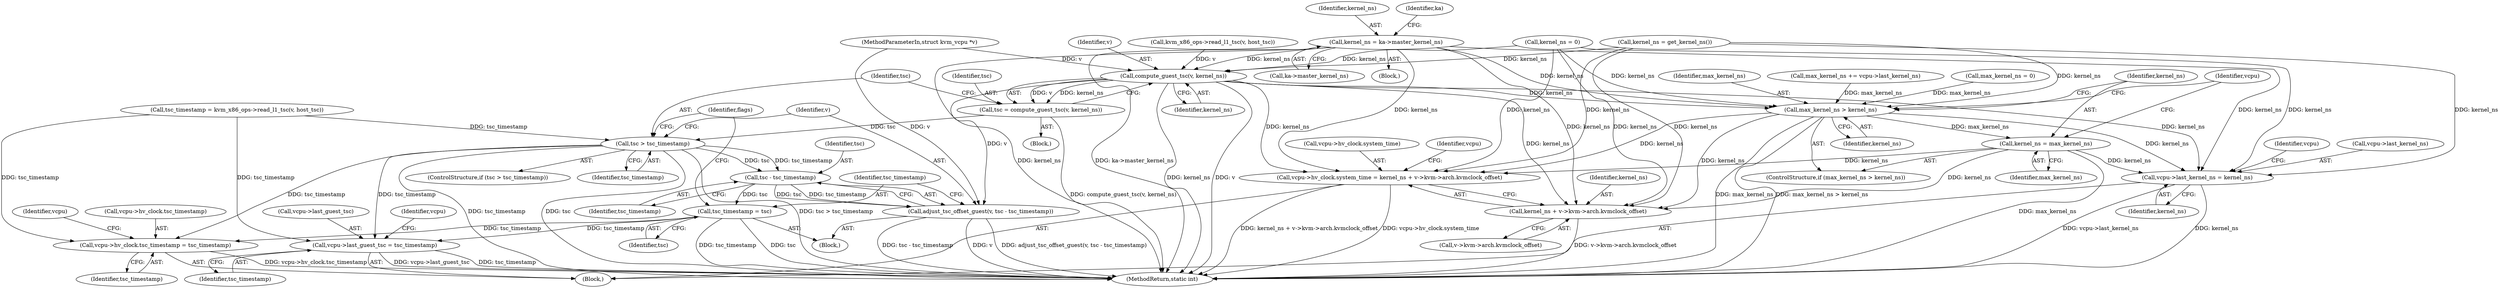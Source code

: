 digraph "0_linux_0b79459b482e85cb7426aa7da683a9f2c97aeae1_0@pointer" {
"1000161" [label="(Call,kernel_ns = ka->master_kernel_ns)"];
"1000213" [label="(Call,compute_guest_tsc(v, kernel_ns))"];
"1000211" [label="(Call,tsc = compute_guest_tsc(v, kernel_ns))"];
"1000217" [label="(Call,tsc > tsc_timestamp)"];
"1000223" [label="(Call,tsc - tsc_timestamp)"];
"1000221" [label="(Call,adjust_tsc_offset_guest(v, tsc - tsc_timestamp))"];
"1000226" [label="(Call,tsc_timestamp = tsc)"];
"1000319" [label="(Call,vcpu->hv_clock.tsc_timestamp = tsc_timestamp)"];
"1000346" [label="(Call,vcpu->last_guest_tsc = tsc_timestamp)"];
"1000313" [label="(Call,max_kernel_ns > kernel_ns)"];
"1000316" [label="(Call,kernel_ns = max_kernel_ns)"];
"1000326" [label="(Call,vcpu->hv_clock.system_time = kernel_ns + v->kvm->arch.kvmclock_offset)"];
"1000332" [label="(Call,kernel_ns + v->kvm->arch.kvmclock_offset)"];
"1000341" [label="(Call,vcpu->last_kernel_ns = kernel_ns)"];
"1000424" [label="(MethodReturn,static int)"];
"1000327" [label="(Call,vcpu->hv_clock.system_time)"];
"1000334" [label="(Call,v->kvm->arch.kvmclock_offset)"];
"1000226" [label="(Call,tsc_timestamp = tsc)"];
"1000320" [label="(Call,vcpu->hv_clock.tsc_timestamp)"];
"1000354" [label="(Identifier,vcpu)"];
"1000228" [label="(Identifier,tsc)"];
"1000162" [label="(Identifier,kernel_ns)"];
"1000350" [label="(Identifier,tsc_timestamp)"];
"1000200" [label="(Call,tsc_timestamp = kvm_x86_ops->read_l1_tsc(v, host_tsc))"];
"1000315" [label="(Identifier,kernel_ns)"];
"1000110" [label="(MethodParameterIn,struct kvm_vcpu *v)"];
"1000314" [label="(Identifier,max_kernel_ns)"];
"1000348" [label="(Identifier,vcpu)"];
"1000316" [label="(Call,kernel_ns = max_kernel_ns)"];
"1000163" [label="(Call,ka->master_kernel_ns)"];
"1000227" [label="(Identifier,tsc_timestamp)"];
"1000155" [label="(Block,)"];
"1000273" [label="(Call,max_kernel_ns += vcpu->last_kernel_ns)"];
"1000319" [label="(Call,vcpu->hv_clock.tsc_timestamp = tsc_timestamp)"];
"1000325" [label="(Identifier,tsc_timestamp)"];
"1000161" [label="(Call,kernel_ns = ka->master_kernel_ns)"];
"1000332" [label="(Call,kernel_ns + v->kvm->arch.kvmclock_offset)"];
"1000346" [label="(Call,vcpu->last_guest_tsc = tsc_timestamp)"];
"1000312" [label="(ControlStructure,if (max_kernel_ns > kernel_ns))"];
"1000223" [label="(Call,tsc - tsc_timestamp)"];
"1000317" [label="(Identifier,kernel_ns)"];
"1000216" [label="(ControlStructure,if (tsc > tsc_timestamp))"];
"1000219" [label="(Identifier,tsc_timestamp)"];
"1000111" [label="(Block,)"];
"1000169" [label="(Identifier,ka)"];
"1000347" [label="(Call,vcpu->last_guest_tsc)"];
"1000209" [label="(Block,)"];
"1000222" [label="(Identifier,v)"];
"1000202" [label="(Call,kvm_x86_ops->read_l1_tsc(v, host_tsc))"];
"1000221" [label="(Call,adjust_tsc_offset_guest(v, tsc - tsc_timestamp))"];
"1000211" [label="(Call,tsc = compute_guest_tsc(v, kernel_ns))"];
"1000313" [label="(Call,max_kernel_ns > kernel_ns)"];
"1000197" [label="(Call,kernel_ns = get_kernel_ns())"];
"1000230" [label="(Identifier,flags)"];
"1000220" [label="(Block,)"];
"1000342" [label="(Call,vcpu->last_kernel_ns)"];
"1000326" [label="(Call,vcpu->hv_clock.system_time = kernel_ns + v->kvm->arch.kvmclock_offset)"];
"1000238" [label="(Call,max_kernel_ns = 0)"];
"1000345" [label="(Identifier,kernel_ns)"];
"1000341" [label="(Call,vcpu->last_kernel_ns = kernel_ns)"];
"1000225" [label="(Identifier,tsc_timestamp)"];
"1000333" [label="(Identifier,kernel_ns)"];
"1000329" [label="(Identifier,vcpu)"];
"1000214" [label="(Identifier,v)"];
"1000212" [label="(Identifier,tsc)"];
"1000318" [label="(Identifier,max_kernel_ns)"];
"1000137" [label="(Call,kernel_ns = 0)"];
"1000217" [label="(Call,tsc > tsc_timestamp)"];
"1000224" [label="(Identifier,tsc)"];
"1000322" [label="(Identifier,vcpu)"];
"1000343" [label="(Identifier,vcpu)"];
"1000218" [label="(Identifier,tsc)"];
"1000213" [label="(Call,compute_guest_tsc(v, kernel_ns))"];
"1000215" [label="(Identifier,kernel_ns)"];
"1000161" -> "1000155"  [label="AST: "];
"1000161" -> "1000163"  [label="CFG: "];
"1000162" -> "1000161"  [label="AST: "];
"1000163" -> "1000161"  [label="AST: "];
"1000169" -> "1000161"  [label="CFG: "];
"1000161" -> "1000424"  [label="DDG: ka->master_kernel_ns"];
"1000161" -> "1000424"  [label="DDG: kernel_ns"];
"1000161" -> "1000213"  [label="DDG: kernel_ns"];
"1000161" -> "1000313"  [label="DDG: kernel_ns"];
"1000161" -> "1000326"  [label="DDG: kernel_ns"];
"1000161" -> "1000332"  [label="DDG: kernel_ns"];
"1000161" -> "1000341"  [label="DDG: kernel_ns"];
"1000213" -> "1000211"  [label="AST: "];
"1000213" -> "1000215"  [label="CFG: "];
"1000214" -> "1000213"  [label="AST: "];
"1000215" -> "1000213"  [label="AST: "];
"1000211" -> "1000213"  [label="CFG: "];
"1000213" -> "1000424"  [label="DDG: v"];
"1000213" -> "1000424"  [label="DDG: kernel_ns"];
"1000213" -> "1000211"  [label="DDG: v"];
"1000213" -> "1000211"  [label="DDG: kernel_ns"];
"1000202" -> "1000213"  [label="DDG: v"];
"1000110" -> "1000213"  [label="DDG: v"];
"1000137" -> "1000213"  [label="DDG: kernel_ns"];
"1000197" -> "1000213"  [label="DDG: kernel_ns"];
"1000213" -> "1000221"  [label="DDG: v"];
"1000213" -> "1000313"  [label="DDG: kernel_ns"];
"1000213" -> "1000326"  [label="DDG: kernel_ns"];
"1000213" -> "1000332"  [label="DDG: kernel_ns"];
"1000213" -> "1000341"  [label="DDG: kernel_ns"];
"1000211" -> "1000209"  [label="AST: "];
"1000212" -> "1000211"  [label="AST: "];
"1000218" -> "1000211"  [label="CFG: "];
"1000211" -> "1000424"  [label="DDG: compute_guest_tsc(v, kernel_ns)"];
"1000211" -> "1000217"  [label="DDG: tsc"];
"1000217" -> "1000216"  [label="AST: "];
"1000217" -> "1000219"  [label="CFG: "];
"1000218" -> "1000217"  [label="AST: "];
"1000219" -> "1000217"  [label="AST: "];
"1000222" -> "1000217"  [label="CFG: "];
"1000230" -> "1000217"  [label="CFG: "];
"1000217" -> "1000424"  [label="DDG: tsc_timestamp"];
"1000217" -> "1000424"  [label="DDG: tsc > tsc_timestamp"];
"1000217" -> "1000424"  [label="DDG: tsc"];
"1000200" -> "1000217"  [label="DDG: tsc_timestamp"];
"1000217" -> "1000223"  [label="DDG: tsc"];
"1000217" -> "1000223"  [label="DDG: tsc_timestamp"];
"1000217" -> "1000319"  [label="DDG: tsc_timestamp"];
"1000217" -> "1000346"  [label="DDG: tsc_timestamp"];
"1000223" -> "1000221"  [label="AST: "];
"1000223" -> "1000225"  [label="CFG: "];
"1000224" -> "1000223"  [label="AST: "];
"1000225" -> "1000223"  [label="AST: "];
"1000221" -> "1000223"  [label="CFG: "];
"1000223" -> "1000221"  [label="DDG: tsc"];
"1000223" -> "1000221"  [label="DDG: tsc_timestamp"];
"1000223" -> "1000226"  [label="DDG: tsc"];
"1000221" -> "1000220"  [label="AST: "];
"1000222" -> "1000221"  [label="AST: "];
"1000227" -> "1000221"  [label="CFG: "];
"1000221" -> "1000424"  [label="DDG: adjust_tsc_offset_guest(v, tsc - tsc_timestamp)"];
"1000221" -> "1000424"  [label="DDG: tsc - tsc_timestamp"];
"1000221" -> "1000424"  [label="DDG: v"];
"1000110" -> "1000221"  [label="DDG: v"];
"1000226" -> "1000220"  [label="AST: "];
"1000226" -> "1000228"  [label="CFG: "];
"1000227" -> "1000226"  [label="AST: "];
"1000228" -> "1000226"  [label="AST: "];
"1000230" -> "1000226"  [label="CFG: "];
"1000226" -> "1000424"  [label="DDG: tsc_timestamp"];
"1000226" -> "1000424"  [label="DDG: tsc"];
"1000226" -> "1000319"  [label="DDG: tsc_timestamp"];
"1000226" -> "1000346"  [label="DDG: tsc_timestamp"];
"1000319" -> "1000111"  [label="AST: "];
"1000319" -> "1000325"  [label="CFG: "];
"1000320" -> "1000319"  [label="AST: "];
"1000325" -> "1000319"  [label="AST: "];
"1000329" -> "1000319"  [label="CFG: "];
"1000319" -> "1000424"  [label="DDG: vcpu->hv_clock.tsc_timestamp"];
"1000200" -> "1000319"  [label="DDG: tsc_timestamp"];
"1000346" -> "1000111"  [label="AST: "];
"1000346" -> "1000350"  [label="CFG: "];
"1000347" -> "1000346"  [label="AST: "];
"1000350" -> "1000346"  [label="AST: "];
"1000354" -> "1000346"  [label="CFG: "];
"1000346" -> "1000424"  [label="DDG: vcpu->last_guest_tsc"];
"1000346" -> "1000424"  [label="DDG: tsc_timestamp"];
"1000200" -> "1000346"  [label="DDG: tsc_timestamp"];
"1000313" -> "1000312"  [label="AST: "];
"1000313" -> "1000315"  [label="CFG: "];
"1000314" -> "1000313"  [label="AST: "];
"1000315" -> "1000313"  [label="AST: "];
"1000317" -> "1000313"  [label="CFG: "];
"1000322" -> "1000313"  [label="CFG: "];
"1000313" -> "1000424"  [label="DDG: max_kernel_ns > kernel_ns"];
"1000313" -> "1000424"  [label="DDG: max_kernel_ns"];
"1000238" -> "1000313"  [label="DDG: max_kernel_ns"];
"1000273" -> "1000313"  [label="DDG: max_kernel_ns"];
"1000137" -> "1000313"  [label="DDG: kernel_ns"];
"1000197" -> "1000313"  [label="DDG: kernel_ns"];
"1000313" -> "1000316"  [label="DDG: max_kernel_ns"];
"1000313" -> "1000326"  [label="DDG: kernel_ns"];
"1000313" -> "1000332"  [label="DDG: kernel_ns"];
"1000313" -> "1000341"  [label="DDG: kernel_ns"];
"1000316" -> "1000312"  [label="AST: "];
"1000316" -> "1000318"  [label="CFG: "];
"1000317" -> "1000316"  [label="AST: "];
"1000318" -> "1000316"  [label="AST: "];
"1000322" -> "1000316"  [label="CFG: "];
"1000316" -> "1000424"  [label="DDG: max_kernel_ns"];
"1000316" -> "1000326"  [label="DDG: kernel_ns"];
"1000316" -> "1000332"  [label="DDG: kernel_ns"];
"1000316" -> "1000341"  [label="DDG: kernel_ns"];
"1000326" -> "1000111"  [label="AST: "];
"1000326" -> "1000332"  [label="CFG: "];
"1000327" -> "1000326"  [label="AST: "];
"1000332" -> "1000326"  [label="AST: "];
"1000343" -> "1000326"  [label="CFG: "];
"1000326" -> "1000424"  [label="DDG: kernel_ns + v->kvm->arch.kvmclock_offset"];
"1000326" -> "1000424"  [label="DDG: vcpu->hv_clock.system_time"];
"1000137" -> "1000326"  [label="DDG: kernel_ns"];
"1000197" -> "1000326"  [label="DDG: kernel_ns"];
"1000332" -> "1000334"  [label="CFG: "];
"1000333" -> "1000332"  [label="AST: "];
"1000334" -> "1000332"  [label="AST: "];
"1000332" -> "1000424"  [label="DDG: v->kvm->arch.kvmclock_offset"];
"1000137" -> "1000332"  [label="DDG: kernel_ns"];
"1000197" -> "1000332"  [label="DDG: kernel_ns"];
"1000341" -> "1000111"  [label="AST: "];
"1000341" -> "1000345"  [label="CFG: "];
"1000342" -> "1000341"  [label="AST: "];
"1000345" -> "1000341"  [label="AST: "];
"1000348" -> "1000341"  [label="CFG: "];
"1000341" -> "1000424"  [label="DDG: vcpu->last_kernel_ns"];
"1000341" -> "1000424"  [label="DDG: kernel_ns"];
"1000137" -> "1000341"  [label="DDG: kernel_ns"];
"1000197" -> "1000341"  [label="DDG: kernel_ns"];
}
